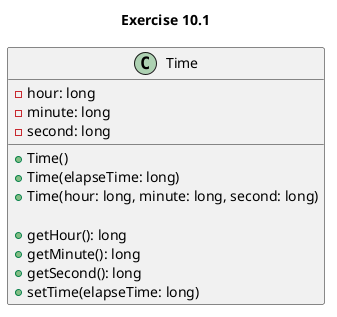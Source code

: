 @startuml exer10.1
title Exercise 10.1
class Time {
    -hour: long
    -minute: long
    -second: long

    +Time()
    +Time(elapseTime: long)
    +Time(hour: long, minute: long, second: long)

    +getHour(): long
    +getMinute(): long
    +getSecond(): long
    +setTime(elapseTime: long)
}
@enduml
